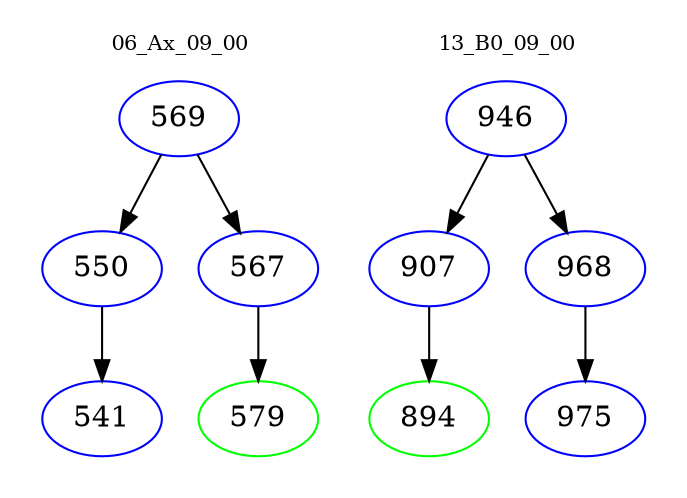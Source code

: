 digraph{
subgraph cluster_0 {
color = white
label = "06_Ax_09_00";
fontsize=10;
T0_569 [label="569", color="blue"]
T0_569 -> T0_550 [color="black"]
T0_550 [label="550", color="blue"]
T0_550 -> T0_541 [color="black"]
T0_541 [label="541", color="blue"]
T0_569 -> T0_567 [color="black"]
T0_567 [label="567", color="blue"]
T0_567 -> T0_579 [color="black"]
T0_579 [label="579", color="green"]
}
subgraph cluster_1 {
color = white
label = "13_B0_09_00";
fontsize=10;
T1_946 [label="946", color="blue"]
T1_946 -> T1_907 [color="black"]
T1_907 [label="907", color="blue"]
T1_907 -> T1_894 [color="black"]
T1_894 [label="894", color="green"]
T1_946 -> T1_968 [color="black"]
T1_968 [label="968", color="blue"]
T1_968 -> T1_975 [color="black"]
T1_975 [label="975", color="blue"]
}
}
